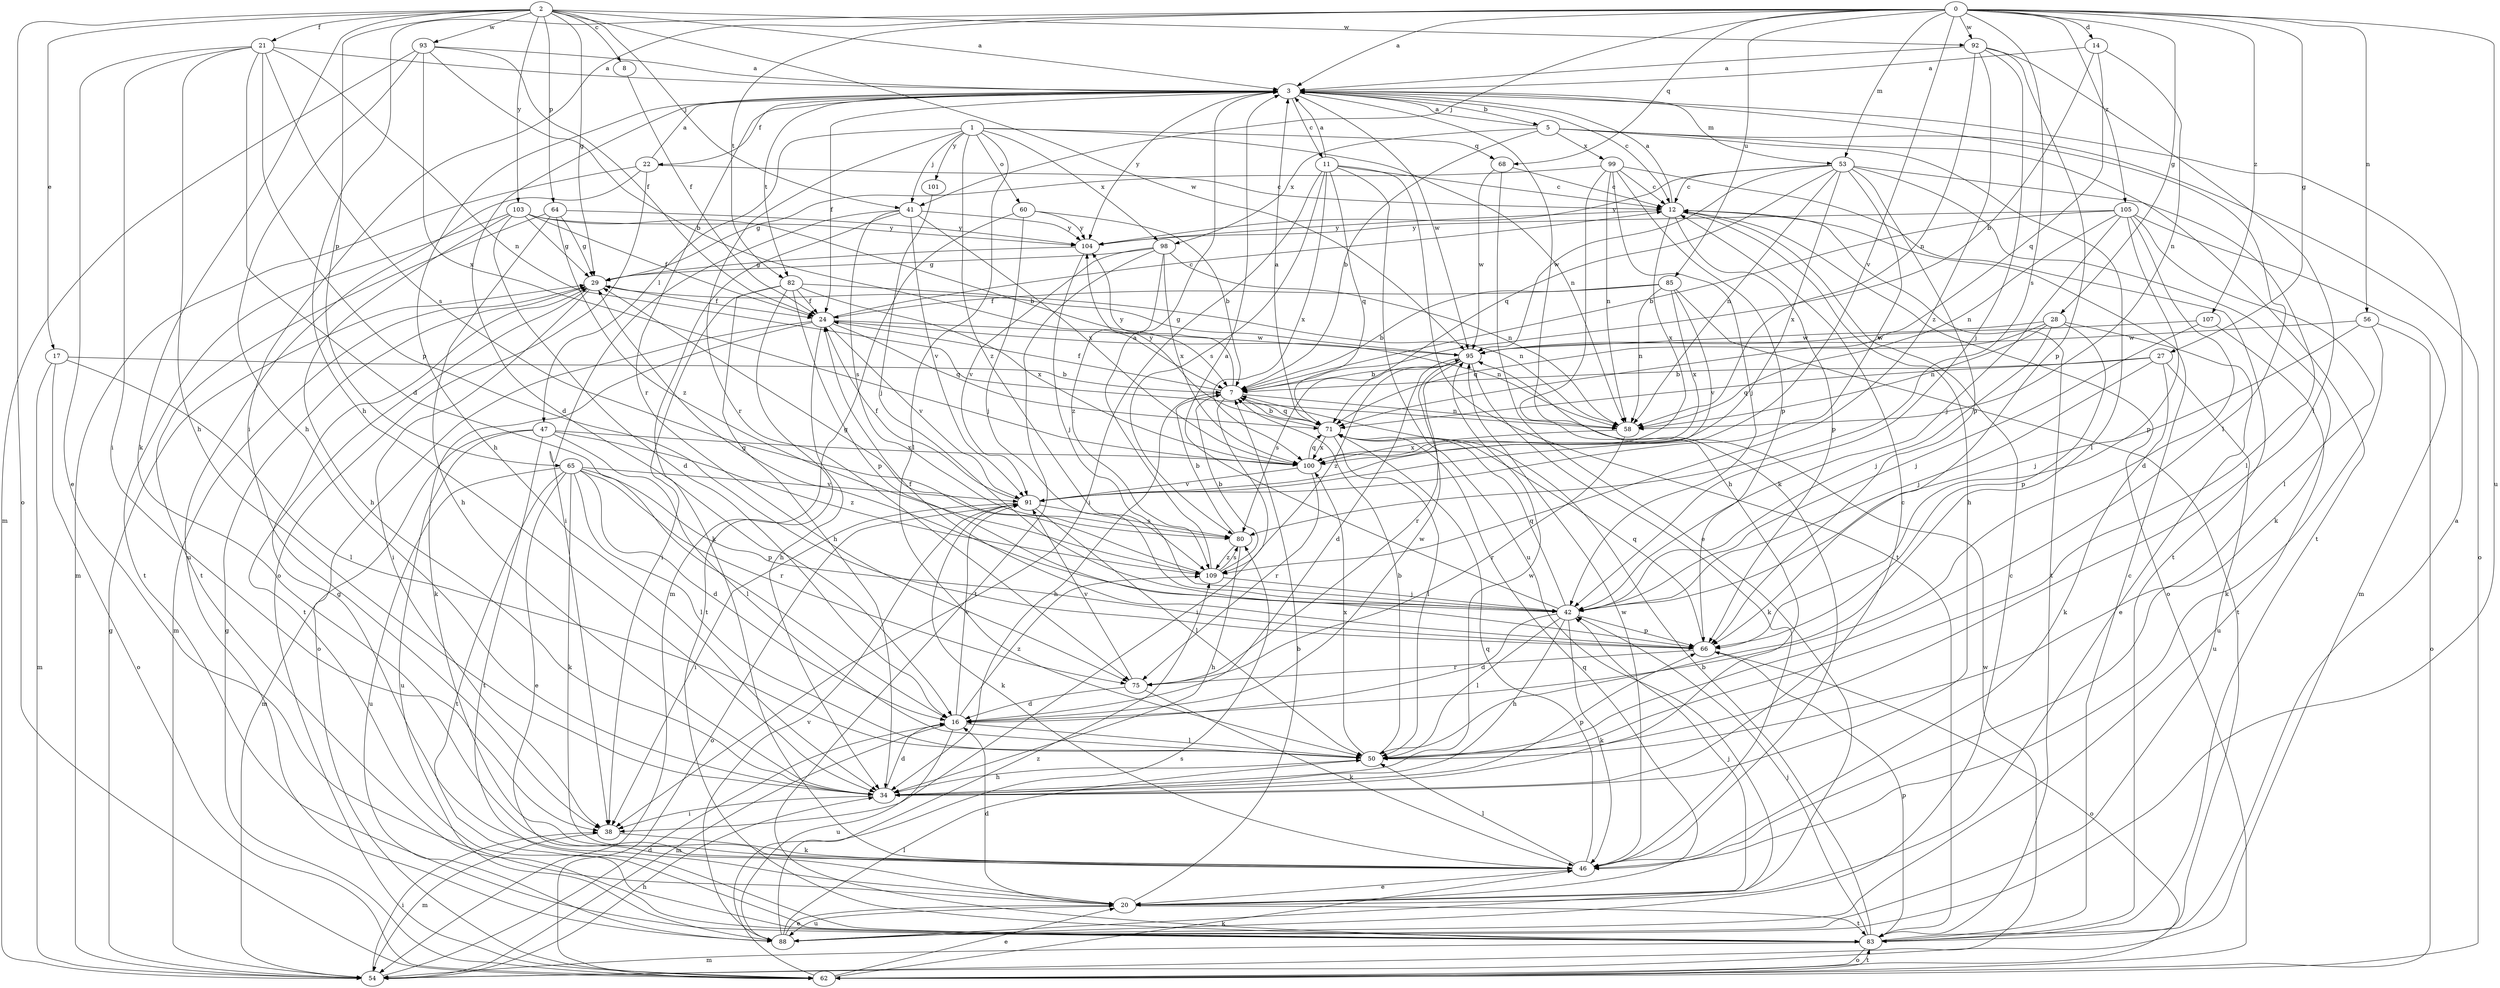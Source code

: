 strict digraph  {
0;
1;
2;
3;
5;
7;
8;
11;
12;
14;
16;
17;
20;
21;
22;
24;
27;
28;
29;
34;
38;
41;
42;
46;
47;
50;
53;
54;
56;
58;
60;
62;
64;
65;
66;
68;
71;
75;
80;
82;
83;
85;
88;
91;
92;
93;
95;
98;
99;
100;
101;
103;
104;
105;
107;
109;
0 -> 3  [label=a];
0 -> 14  [label=d];
0 -> 27  [label=g];
0 -> 28  [label=g];
0 -> 34  [label=h];
0 -> 38  [label=i];
0 -> 41  [label=j];
0 -> 53  [label=m];
0 -> 56  [label=n];
0 -> 68  [label=q];
0 -> 80  [label=s];
0 -> 82  [label=t];
0 -> 85  [label=u];
0 -> 88  [label=u];
0 -> 91  [label=v];
0 -> 92  [label=w];
0 -> 105  [label=z];
0 -> 107  [label=z];
1 -> 41  [label=j];
1 -> 47  [label=l];
1 -> 50  [label=l];
1 -> 58  [label=n];
1 -> 60  [label=o];
1 -> 68  [label=q];
1 -> 75  [label=r];
1 -> 98  [label=x];
1 -> 101  [label=y];
1 -> 109  [label=z];
2 -> 3  [label=a];
2 -> 8  [label=c];
2 -> 17  [label=e];
2 -> 21  [label=f];
2 -> 29  [label=g];
2 -> 41  [label=j];
2 -> 46  [label=k];
2 -> 62  [label=o];
2 -> 64  [label=p];
2 -> 65  [label=p];
2 -> 92  [label=w];
2 -> 93  [label=w];
2 -> 95  [label=w];
2 -> 103  [label=y];
3 -> 5  [label=b];
3 -> 11  [label=c];
3 -> 12  [label=c];
3 -> 16  [label=d];
3 -> 22  [label=f];
3 -> 24  [label=f];
3 -> 34  [label=h];
3 -> 46  [label=k];
3 -> 50  [label=l];
3 -> 53  [label=m];
3 -> 75  [label=r];
3 -> 82  [label=t];
3 -> 95  [label=w];
3 -> 104  [label=y];
5 -> 3  [label=a];
5 -> 7  [label=b];
5 -> 50  [label=l];
5 -> 62  [label=o];
5 -> 83  [label=t];
5 -> 98  [label=x];
5 -> 99  [label=x];
7 -> 24  [label=f];
7 -> 34  [label=h];
7 -> 38  [label=i];
7 -> 58  [label=n];
7 -> 71  [label=q];
7 -> 104  [label=y];
8 -> 24  [label=f];
11 -> 3  [label=a];
11 -> 12  [label=c];
11 -> 38  [label=i];
11 -> 71  [label=q];
11 -> 80  [label=s];
11 -> 83  [label=t];
11 -> 88  [label=u];
11 -> 100  [label=x];
12 -> 3  [label=a];
12 -> 34  [label=h];
12 -> 62  [label=o];
12 -> 66  [label=p];
12 -> 83  [label=t];
12 -> 100  [label=x];
12 -> 104  [label=y];
14 -> 3  [label=a];
14 -> 7  [label=b];
14 -> 58  [label=n];
14 -> 71  [label=q];
16 -> 50  [label=l];
16 -> 54  [label=m];
16 -> 88  [label=u];
16 -> 91  [label=v];
16 -> 95  [label=w];
16 -> 109  [label=z];
17 -> 7  [label=b];
17 -> 50  [label=l];
17 -> 54  [label=m];
17 -> 62  [label=o];
20 -> 7  [label=b];
20 -> 16  [label=d];
20 -> 29  [label=g];
20 -> 42  [label=j];
20 -> 71  [label=q];
20 -> 83  [label=t];
20 -> 88  [label=u];
21 -> 3  [label=a];
21 -> 16  [label=d];
21 -> 20  [label=e];
21 -> 34  [label=h];
21 -> 38  [label=i];
21 -> 58  [label=n];
21 -> 66  [label=p];
21 -> 80  [label=s];
22 -> 3  [label=a];
22 -> 12  [label=c];
22 -> 54  [label=m];
22 -> 62  [label=o];
22 -> 88  [label=u];
24 -> 12  [label=c];
24 -> 34  [label=h];
24 -> 46  [label=k];
24 -> 58  [label=n];
24 -> 62  [label=o];
24 -> 71  [label=q];
24 -> 91  [label=v];
24 -> 95  [label=w];
27 -> 7  [label=b];
27 -> 42  [label=j];
27 -> 46  [label=k];
27 -> 71  [label=q];
27 -> 88  [label=u];
28 -> 20  [label=e];
28 -> 42  [label=j];
28 -> 58  [label=n];
28 -> 66  [label=p];
28 -> 71  [label=q];
28 -> 95  [label=w];
29 -> 24  [label=f];
29 -> 38  [label=i];
29 -> 54  [label=m];
29 -> 83  [label=t];
34 -> 12  [label=c];
34 -> 16  [label=d];
34 -> 38  [label=i];
34 -> 66  [label=p];
34 -> 95  [label=w];
38 -> 46  [label=k];
38 -> 54  [label=m];
41 -> 38  [label=i];
41 -> 46  [label=k];
41 -> 80  [label=s];
41 -> 91  [label=v];
41 -> 100  [label=x];
41 -> 104  [label=y];
42 -> 3  [label=a];
42 -> 16  [label=d];
42 -> 29  [label=g];
42 -> 34  [label=h];
42 -> 46  [label=k];
42 -> 50  [label=l];
42 -> 66  [label=p];
42 -> 71  [label=q];
46 -> 20  [label=e];
46 -> 50  [label=l];
46 -> 71  [label=q];
46 -> 95  [label=w];
47 -> 50  [label=l];
47 -> 54  [label=m];
47 -> 83  [label=t];
47 -> 88  [label=u];
47 -> 100  [label=x];
47 -> 109  [label=z];
50 -> 7  [label=b];
50 -> 34  [label=h];
50 -> 100  [label=x];
53 -> 12  [label=c];
53 -> 46  [label=k];
53 -> 50  [label=l];
53 -> 58  [label=n];
53 -> 66  [label=p];
53 -> 71  [label=q];
53 -> 91  [label=v];
53 -> 95  [label=w];
53 -> 100  [label=x];
53 -> 104  [label=y];
54 -> 16  [label=d];
54 -> 29  [label=g];
54 -> 34  [label=h];
54 -> 38  [label=i];
54 -> 95  [label=w];
56 -> 42  [label=j];
56 -> 46  [label=k];
56 -> 62  [label=o];
56 -> 95  [label=w];
58 -> 75  [label=r];
58 -> 100  [label=x];
60 -> 7  [label=b];
60 -> 42  [label=j];
60 -> 54  [label=m];
60 -> 104  [label=y];
62 -> 20  [label=e];
62 -> 29  [label=g];
62 -> 46  [label=k];
62 -> 80  [label=s];
62 -> 83  [label=t];
64 -> 29  [label=g];
64 -> 34  [label=h];
64 -> 83  [label=t];
64 -> 104  [label=y];
64 -> 109  [label=z];
65 -> 16  [label=d];
65 -> 20  [label=e];
65 -> 46  [label=k];
65 -> 50  [label=l];
65 -> 66  [label=p];
65 -> 75  [label=r];
65 -> 83  [label=t];
65 -> 88  [label=u];
65 -> 91  [label=v];
66 -> 24  [label=f];
66 -> 62  [label=o];
66 -> 71  [label=q];
66 -> 75  [label=r];
68 -> 12  [label=c];
68 -> 20  [label=e];
68 -> 95  [label=w];
71 -> 3  [label=a];
71 -> 7  [label=b];
71 -> 50  [label=l];
71 -> 100  [label=x];
71 -> 104  [label=y];
75 -> 16  [label=d];
75 -> 46  [label=k];
75 -> 91  [label=v];
80 -> 7  [label=b];
80 -> 34  [label=h];
80 -> 109  [label=z];
82 -> 24  [label=f];
82 -> 34  [label=h];
82 -> 38  [label=i];
82 -> 58  [label=n];
82 -> 66  [label=p];
82 -> 83  [label=t];
82 -> 100  [label=x];
83 -> 3  [label=a];
83 -> 7  [label=b];
83 -> 12  [label=c];
83 -> 42  [label=j];
83 -> 54  [label=m];
83 -> 62  [label=o];
83 -> 66  [label=p];
85 -> 7  [label=b];
85 -> 24  [label=f];
85 -> 58  [label=n];
85 -> 83  [label=t];
85 -> 91  [label=v];
85 -> 100  [label=x];
88 -> 12  [label=c];
88 -> 20  [label=e];
88 -> 50  [label=l];
88 -> 91  [label=v];
88 -> 109  [label=z];
91 -> 24  [label=f];
91 -> 38  [label=i];
91 -> 46  [label=k];
91 -> 50  [label=l];
91 -> 62  [label=o];
91 -> 80  [label=s];
92 -> 3  [label=a];
92 -> 42  [label=j];
92 -> 50  [label=l];
92 -> 58  [label=n];
92 -> 66  [label=p];
92 -> 109  [label=z];
93 -> 3  [label=a];
93 -> 7  [label=b];
93 -> 24  [label=f];
93 -> 34  [label=h];
93 -> 54  [label=m];
93 -> 100  [label=x];
95 -> 7  [label=b];
95 -> 16  [label=d];
95 -> 29  [label=g];
95 -> 46  [label=k];
95 -> 75  [label=r];
95 -> 80  [label=s];
95 -> 109  [label=z];
98 -> 29  [label=g];
98 -> 58  [label=n];
98 -> 83  [label=t];
98 -> 91  [label=v];
98 -> 100  [label=x];
98 -> 109  [label=z];
99 -> 12  [label=c];
99 -> 29  [label=g];
99 -> 34  [label=h];
99 -> 42  [label=j];
99 -> 58  [label=n];
99 -> 66  [label=p];
99 -> 83  [label=t];
100 -> 71  [label=q];
100 -> 75  [label=r];
100 -> 91  [label=v];
101 -> 42  [label=j];
103 -> 7  [label=b];
103 -> 16  [label=d];
103 -> 24  [label=f];
103 -> 29  [label=g];
103 -> 34  [label=h];
103 -> 83  [label=t];
103 -> 104  [label=y];
104 -> 29  [label=g];
104 -> 42  [label=j];
105 -> 7  [label=b];
105 -> 16  [label=d];
105 -> 42  [label=j];
105 -> 50  [label=l];
105 -> 54  [label=m];
105 -> 58  [label=n];
105 -> 66  [label=p];
105 -> 104  [label=y];
107 -> 42  [label=j];
107 -> 88  [label=u];
107 -> 95  [label=w];
109 -> 3  [label=a];
109 -> 7  [label=b];
109 -> 29  [label=g];
109 -> 42  [label=j];
109 -> 80  [label=s];
}
